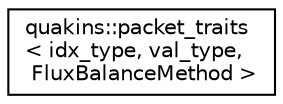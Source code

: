 digraph "Graphical Class Hierarchy"
{
 // LATEX_PDF_SIZE
  edge [fontname="Helvetica",fontsize="10",labelfontname="Helvetica",labelfontsize="10"];
  node [fontname="Helvetica",fontsize="10",shape=record];
  rankdir="LR";
  Node0 [label="quakins::packet_traits\l\< idx_type, val_type,\l FluxBalanceMethod \>",height=0.2,width=0.4,color="black", fillcolor="white", style="filled",URL="$structquakins_1_1packet__traits_3_01idx__type_00_01val__type_00_01FluxBalanceMethod_01_4.html",tooltip=" "];
}
